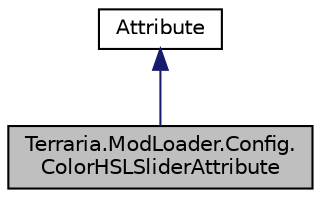 digraph "Terraria.ModLoader.Config.ColorHSLSliderAttribute"
{
 // LATEX_PDF_SIZE
  edge [fontname="Helvetica",fontsize="10",labelfontname="Helvetica",labelfontsize="10"];
  node [fontname="Helvetica",fontsize="10",shape=record];
  Node1 [label="Terraria.ModLoader.Config.\lColorHSLSliderAttribute",height=0.2,width=0.4,color="black", fillcolor="grey75", style="filled", fontcolor="black",tooltip="Add this attribute to a Color item and the UI will present a Hue, Saturation, and Lightness sliders r..."];
  Node2 -> Node1 [dir="back",color="midnightblue",fontsize="10",style="solid",fontname="Helvetica"];
  Node2 [label="Attribute",height=0.2,width=0.4,color="black", fillcolor="white", style="filled",URL="$class_attribute.html",tooltip=" "];
}
